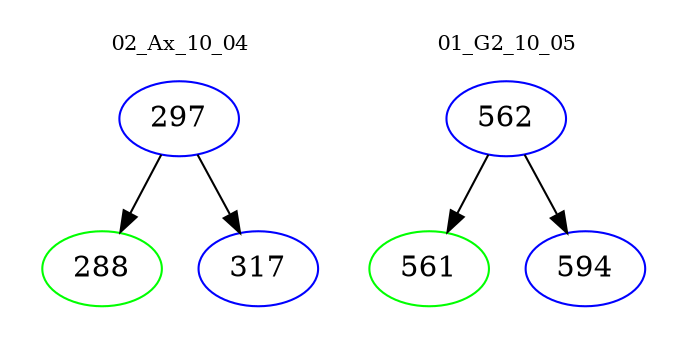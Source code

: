 digraph{
subgraph cluster_0 {
color = white
label = "02_Ax_10_04";
fontsize=10;
T0_297 [label="297", color="blue"]
T0_297 -> T0_288 [color="black"]
T0_288 [label="288", color="green"]
T0_297 -> T0_317 [color="black"]
T0_317 [label="317", color="blue"]
}
subgraph cluster_1 {
color = white
label = "01_G2_10_05";
fontsize=10;
T1_562 [label="562", color="blue"]
T1_562 -> T1_561 [color="black"]
T1_561 [label="561", color="green"]
T1_562 -> T1_594 [color="black"]
T1_594 [label="594", color="blue"]
}
}
